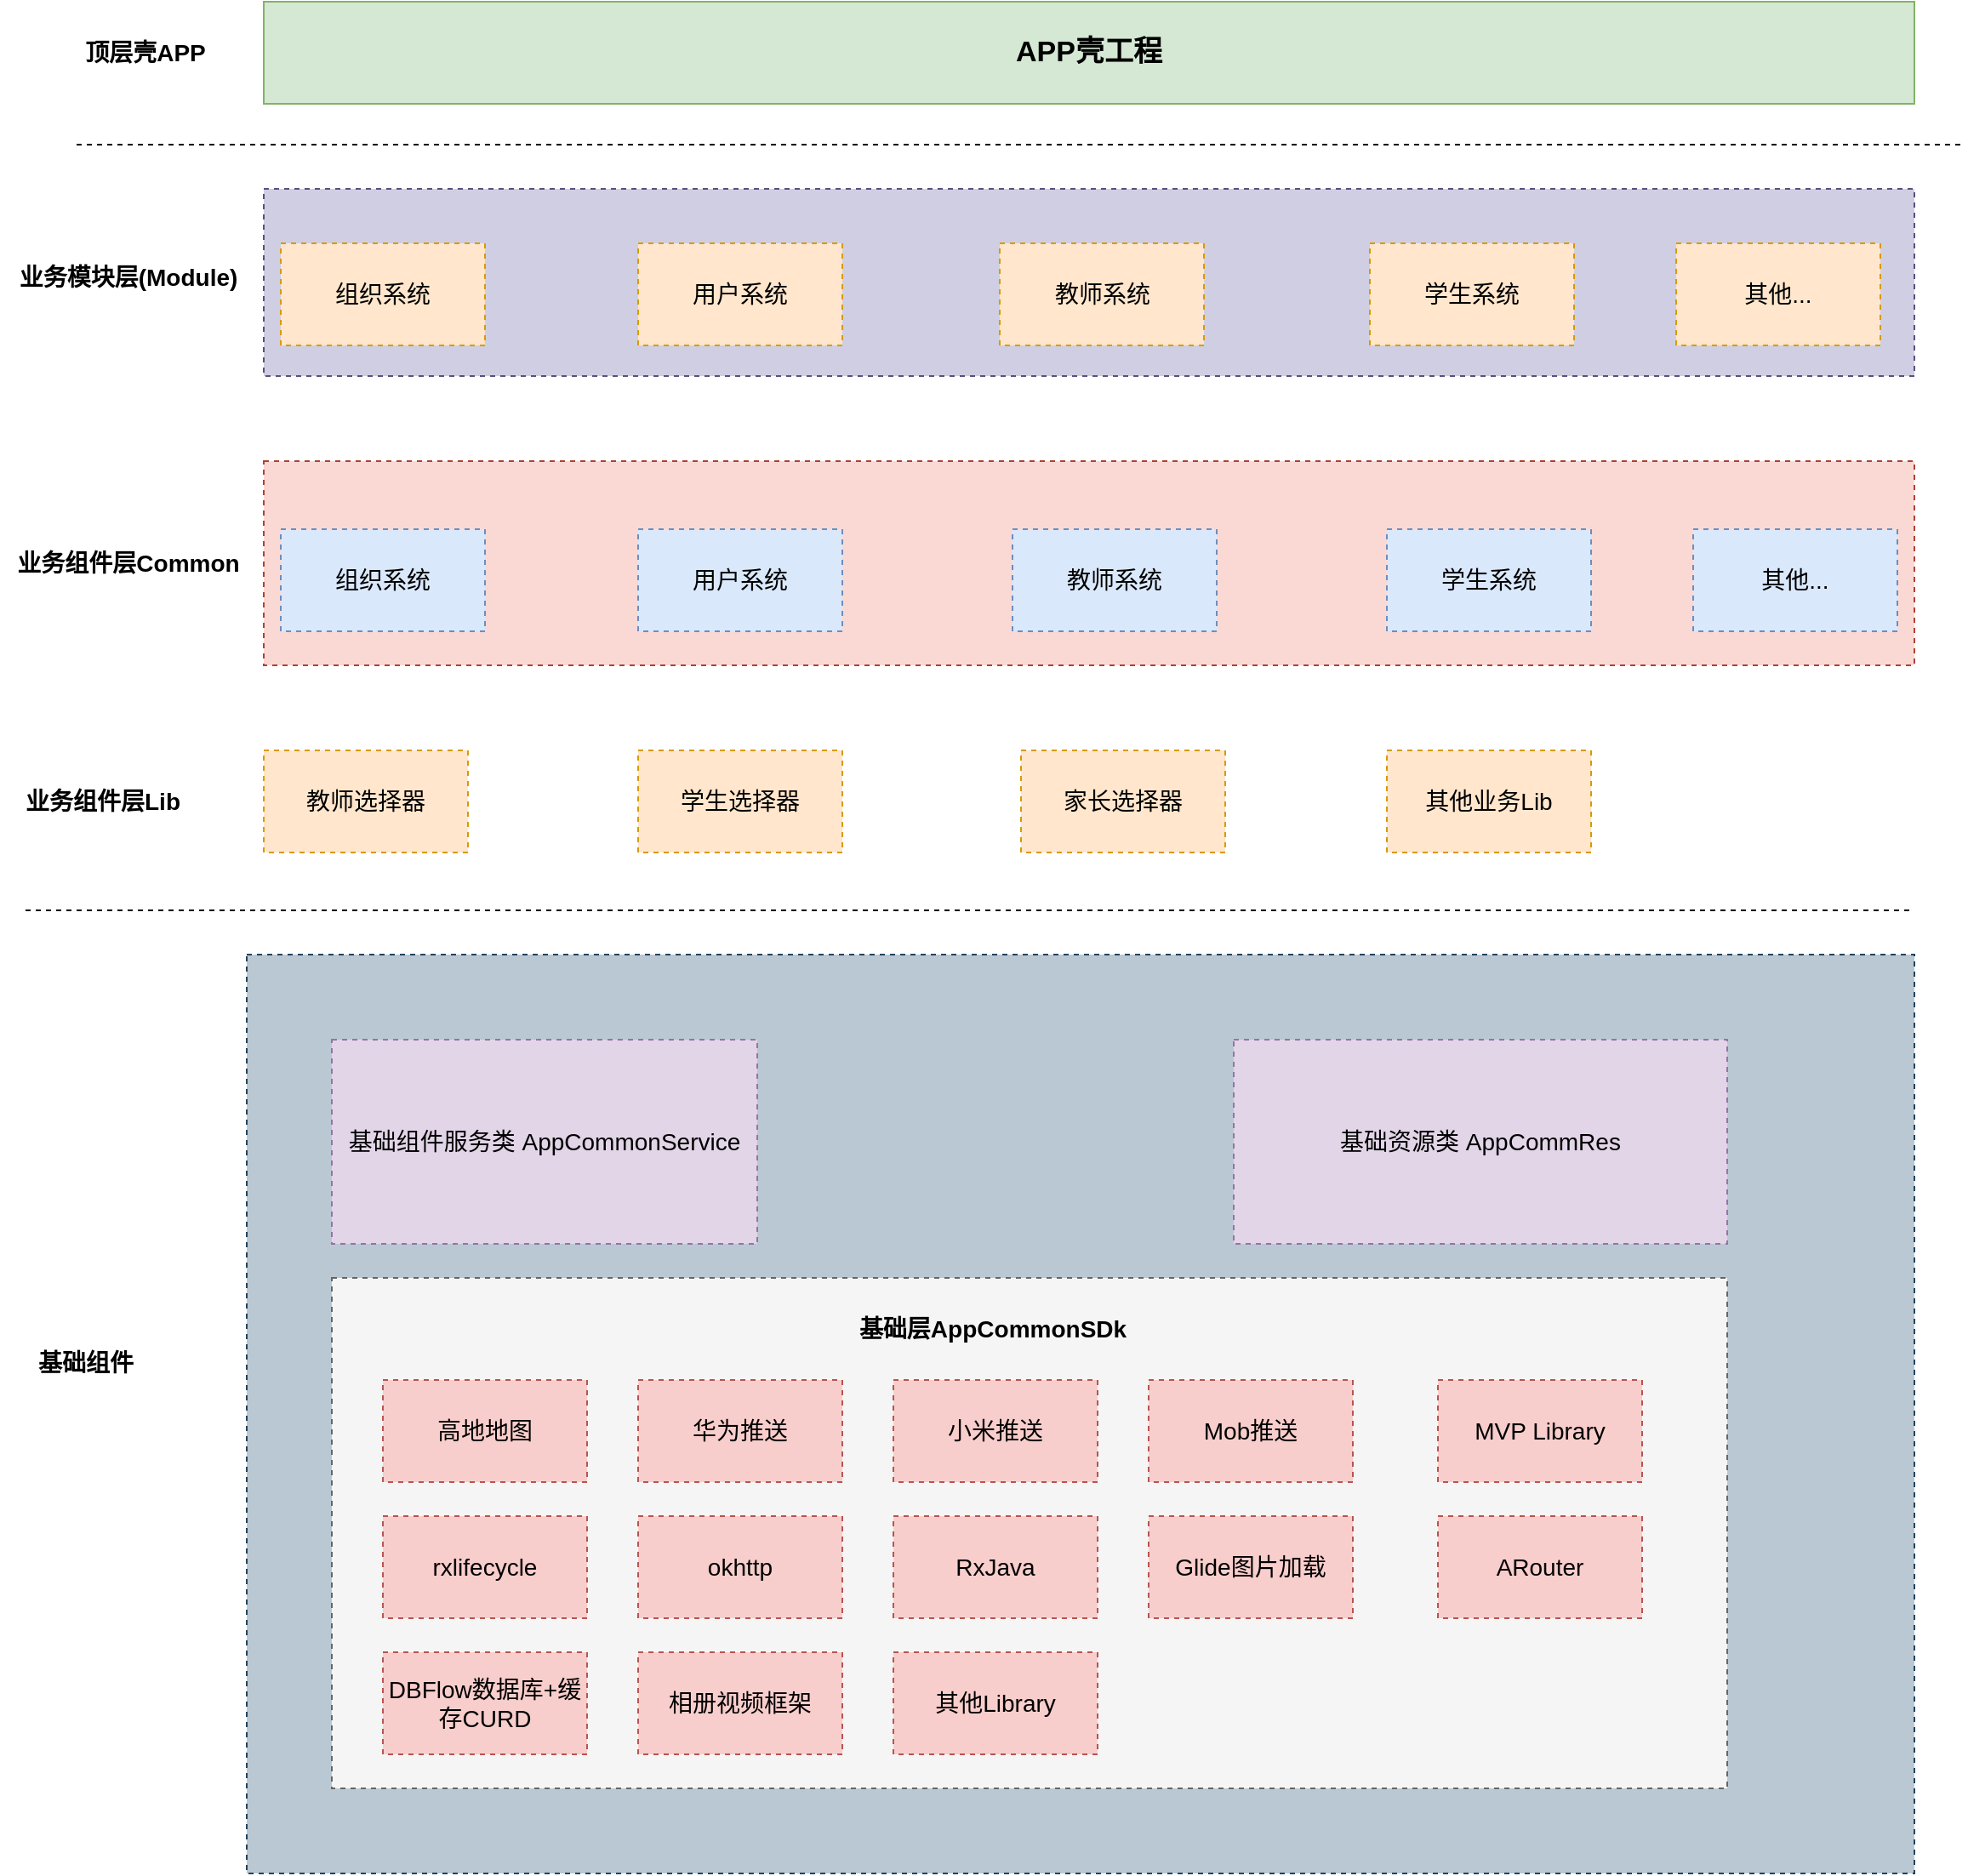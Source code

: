 <mxfile version="13.8.8" type="github">
  <diagram id="csGil1xaL1SVen_ycMVT" name="Page-1">
    <mxGraphModel dx="2249" dy="-463" grid="1" gridSize="10" guides="1" tooltips="1" connect="1" arrows="1" fold="1" page="1" pageScale="1" pageWidth="827" pageHeight="1169" math="0" shadow="0">
      <root>
        <mxCell id="0" />
        <mxCell id="1" parent="0" />
        <mxCell id="NQqwgZCC8j3keOBlK-B6-5" value="" style="rounded=0;whiteSpace=wrap;html=1;dashed=1;fontSize=14;fillColor=#d0cee2;strokeColor=#56517e;" vertex="1" parent="1">
          <mxGeometry x="100" y="1520" width="970" height="110" as="geometry" />
        </mxCell>
        <mxCell id="NQqwgZCC8j3keOBlK-B6-6" value="" style="rounded=0;whiteSpace=wrap;html=1;dashed=1;fontSize=14;fillColor=#fad9d5;strokeColor=#ae4132;" vertex="1" parent="1">
          <mxGeometry x="100" y="1680" width="970" height="120" as="geometry" />
        </mxCell>
        <mxCell id="NQqwgZCC8j3keOBlK-B6-7" value="" style="rounded=0;whiteSpace=wrap;html=1;dashed=1;fontSize=14;fillColor=#bac8d3;strokeColor=#23445d;" vertex="1" parent="1">
          <mxGeometry x="90" y="1970" width="980" height="540" as="geometry" />
        </mxCell>
        <mxCell id="NQqwgZCC8j3keOBlK-B6-8" value="" style="rounded=0;whiteSpace=wrap;html=1;dashed=1;fontSize=14;fillColor=#f5f5f5;strokeColor=#666666;fontColor=#333333;" vertex="1" parent="1">
          <mxGeometry x="140" y="2160" width="820" height="300" as="geometry" />
        </mxCell>
        <mxCell id="NQqwgZCC8j3keOBlK-B6-9" value="&lt;font style=&quot;font-size: 17px&quot;&gt;APP壳工程&lt;/font&gt;" style="rounded=0;whiteSpace=wrap;html=1;fillColor=#d5e8d4;strokeColor=#82b366;fontStyle=1" vertex="1" parent="1">
          <mxGeometry x="100" y="1410" width="970" height="60" as="geometry" />
        </mxCell>
        <mxCell id="NQqwgZCC8j3keOBlK-B6-10" value="顶层壳APP" style="text;html=1;align=center;verticalAlign=middle;resizable=0;points=[];autosize=1;fontStyle=1;fontSize=14;" vertex="1" parent="1">
          <mxGeometry x="-15" y="1430" width="90" height="20" as="geometry" />
        </mxCell>
        <mxCell id="NQqwgZCC8j3keOBlK-B6-11" value="" style="line;strokeWidth=1;fillColor=none;align=left;verticalAlign=middle;spacingTop=-1;spacingLeft=3;spacingRight=3;rotatable=0;labelPosition=right;points=[];portConstraint=eastwest;fontSize=14;dashed=1;" vertex="1" parent="1">
          <mxGeometry x="-10" y="1490" width="1110" height="8" as="geometry" />
        </mxCell>
        <mxCell id="NQqwgZCC8j3keOBlK-B6-12" value="&lt;b&gt;业务模块层(Module)&lt;/b&gt;" style="text;html=1;align=center;verticalAlign=middle;resizable=0;points=[];autosize=1;fontSize=14;" vertex="1" parent="1">
          <mxGeometry x="-50" y="1562" width="140" height="20" as="geometry" />
        </mxCell>
        <mxCell id="NQqwgZCC8j3keOBlK-B6-13" value="教师系统" style="rounded=0;whiteSpace=wrap;html=1;dashed=1;fontSize=14;fillColor=#ffe6cc;strokeColor=#d79b00;" vertex="1" parent="1">
          <mxGeometry x="532.5" y="1552" width="120" height="60" as="geometry" />
        </mxCell>
        <mxCell id="NQqwgZCC8j3keOBlK-B6-14" value="学生系统" style="rounded=0;whiteSpace=wrap;html=1;dashed=1;fontSize=14;fillColor=#ffe6cc;strokeColor=#d79b00;" vertex="1" parent="1">
          <mxGeometry x="750" y="1552" width="120" height="60" as="geometry" />
        </mxCell>
        <mxCell id="NQqwgZCC8j3keOBlK-B6-15" value="组织系统" style="rounded=0;whiteSpace=wrap;html=1;dashed=1;fontSize=14;fillColor=#ffe6cc;strokeColor=#d79b00;" vertex="1" parent="1">
          <mxGeometry x="110" y="1552" width="120" height="60" as="geometry" />
        </mxCell>
        <mxCell id="NQqwgZCC8j3keOBlK-B6-16" value="用户系统" style="rounded=0;whiteSpace=wrap;html=1;dashed=1;fontSize=14;fillColor=#ffe6cc;strokeColor=#d79b00;" vertex="1" parent="1">
          <mxGeometry x="320" y="1552" width="120" height="60" as="geometry" />
        </mxCell>
        <mxCell id="NQqwgZCC8j3keOBlK-B6-17" value="其他..." style="rounded=0;whiteSpace=wrap;html=1;dashed=1;fontSize=14;fillColor=#ffe6cc;strokeColor=#d79b00;" vertex="1" parent="1">
          <mxGeometry x="930" y="1552" width="120" height="60" as="geometry" />
        </mxCell>
        <mxCell id="NQqwgZCC8j3keOBlK-B6-18" value="教师选择器" style="rounded=0;whiteSpace=wrap;html=1;dashed=1;fontSize=14;fillColor=#ffe6cc;strokeColor=#d79b00;" vertex="1" parent="1">
          <mxGeometry x="100" y="1850" width="120" height="60" as="geometry" />
        </mxCell>
        <mxCell id="NQqwgZCC8j3keOBlK-B6-19" value="&lt;b&gt;业务组件层Lib&lt;/b&gt;" style="text;html=1;align=center;verticalAlign=middle;resizable=0;points=[];autosize=1;fontSize=14;" vertex="1" parent="1">
          <mxGeometry x="-50" y="1870" width="110" height="20" as="geometry" />
        </mxCell>
        <mxCell id="NQqwgZCC8j3keOBlK-B6-20" value="学生选择器" style="rounded=0;whiteSpace=wrap;html=1;dashed=1;fontSize=14;fillColor=#ffe6cc;strokeColor=#d79b00;" vertex="1" parent="1">
          <mxGeometry x="320" y="1850" width="120" height="60" as="geometry" />
        </mxCell>
        <mxCell id="NQqwgZCC8j3keOBlK-B6-21" value="家长选择器" style="rounded=0;whiteSpace=wrap;html=1;dashed=1;fontSize=14;fillColor=#ffe6cc;strokeColor=#d79b00;" vertex="1" parent="1">
          <mxGeometry x="545" y="1850" width="120" height="60" as="geometry" />
        </mxCell>
        <mxCell id="NQqwgZCC8j3keOBlK-B6-22" value="其他业务Lib" style="rounded=0;whiteSpace=wrap;html=1;dashed=1;fontSize=14;fillColor=#ffe6cc;strokeColor=#d79b00;" vertex="1" parent="1">
          <mxGeometry x="760" y="1850" width="120" height="60" as="geometry" />
        </mxCell>
        <mxCell id="NQqwgZCC8j3keOBlK-B6-23" value="&lt;b&gt;业务组件层Common&lt;/b&gt;" style="text;html=1;align=center;verticalAlign=middle;resizable=0;points=[];autosize=1;fontSize=14;" vertex="1" parent="1">
          <mxGeometry x="-55" y="1730" width="150" height="20" as="geometry" />
        </mxCell>
        <mxCell id="NQqwgZCC8j3keOBlK-B6-24" value="教师系统" style="rounded=0;whiteSpace=wrap;html=1;dashed=1;fontSize=14;fillColor=#dae8fc;strokeColor=#6c8ebf;" vertex="1" parent="1">
          <mxGeometry x="540" y="1720" width="120" height="60" as="geometry" />
        </mxCell>
        <mxCell id="NQqwgZCC8j3keOBlK-B6-25" value="学生系统" style="rounded=0;whiteSpace=wrap;html=1;dashed=1;fontSize=14;fillColor=#dae8fc;strokeColor=#6c8ebf;" vertex="1" parent="1">
          <mxGeometry x="760" y="1720" width="120" height="60" as="geometry" />
        </mxCell>
        <mxCell id="NQqwgZCC8j3keOBlK-B6-26" value="组织系统" style="rounded=0;whiteSpace=wrap;html=1;dashed=1;fontSize=14;fillColor=#dae8fc;strokeColor=#6c8ebf;" vertex="1" parent="1">
          <mxGeometry x="110" y="1720" width="120" height="60" as="geometry" />
        </mxCell>
        <mxCell id="NQqwgZCC8j3keOBlK-B6-27" value="用户系统" style="rounded=0;whiteSpace=wrap;html=1;dashed=1;fontSize=14;fillColor=#dae8fc;strokeColor=#6c8ebf;" vertex="1" parent="1">
          <mxGeometry x="320" y="1720" width="120" height="60" as="geometry" />
        </mxCell>
        <mxCell id="NQqwgZCC8j3keOBlK-B6-28" value="其他..." style="rounded=0;whiteSpace=wrap;html=1;dashed=1;fontSize=14;fillColor=#dae8fc;strokeColor=#6c8ebf;" vertex="1" parent="1">
          <mxGeometry x="940" y="1720" width="120" height="60" as="geometry" />
        </mxCell>
        <mxCell id="NQqwgZCC8j3keOBlK-B6-29" value="&lt;b&gt;基础组件&lt;/b&gt;" style="text;html=1;align=center;verticalAlign=middle;resizable=0;points=[];autosize=1;fontSize=14;" vertex="1" parent="1">
          <mxGeometry x="-40" y="2200" width="70" height="20" as="geometry" />
        </mxCell>
        <mxCell id="NQqwgZCC8j3keOBlK-B6-30" value="高地地图" style="rounded=0;whiteSpace=wrap;html=1;dashed=1;fontSize=14;fillColor=#f8cecc;strokeColor=#b85450;" vertex="1" parent="1">
          <mxGeometry x="170" y="2220" width="120" height="60" as="geometry" />
        </mxCell>
        <mxCell id="NQqwgZCC8j3keOBlK-B6-31" value="华为推送" style="rounded=0;whiteSpace=wrap;html=1;dashed=1;fontSize=14;fillColor=#f8cecc;strokeColor=#b85450;" vertex="1" parent="1">
          <mxGeometry x="320" y="2220" width="120" height="60" as="geometry" />
        </mxCell>
        <mxCell id="NQqwgZCC8j3keOBlK-B6-32" value="小米推送" style="rounded=0;whiteSpace=wrap;html=1;dashed=1;fontSize=14;fillColor=#f8cecc;strokeColor=#b85450;" vertex="1" parent="1">
          <mxGeometry x="470" y="2220" width="120" height="60" as="geometry" />
        </mxCell>
        <mxCell id="NQqwgZCC8j3keOBlK-B6-33" value="okhttp" style="rounded=0;whiteSpace=wrap;html=1;dashed=1;fontSize=14;fillColor=#f8cecc;strokeColor=#b85450;" vertex="1" parent="1">
          <mxGeometry x="320" y="2300" width="120" height="60" as="geometry" />
        </mxCell>
        <mxCell id="NQqwgZCC8j3keOBlK-B6-34" value="RxJava" style="rounded=0;whiteSpace=wrap;html=1;dashed=1;fontSize=14;fillColor=#f8cecc;strokeColor=#b85450;" vertex="1" parent="1">
          <mxGeometry x="470" y="2300" width="120" height="60" as="geometry" />
        </mxCell>
        <mxCell id="NQqwgZCC8j3keOBlK-B6-35" value="rxlifecycle" style="rounded=0;whiteSpace=wrap;html=1;dashed=1;fontSize=14;fillColor=#f8cecc;strokeColor=#b85450;" vertex="1" parent="1">
          <mxGeometry x="170" y="2300" width="120" height="60" as="geometry" />
        </mxCell>
        <mxCell id="NQqwgZCC8j3keOBlK-B6-36" value="Mob推送" style="rounded=0;whiteSpace=wrap;html=1;dashed=1;fontSize=14;fillColor=#f8cecc;strokeColor=#b85450;" vertex="1" parent="1">
          <mxGeometry x="620" y="2220" width="120" height="60" as="geometry" />
        </mxCell>
        <mxCell id="NQqwgZCC8j3keOBlK-B6-37" value="其他Library" style="rounded=0;whiteSpace=wrap;html=1;dashed=1;fontSize=14;fillColor=#f8cecc;strokeColor=#b85450;" vertex="1" parent="1">
          <mxGeometry x="470" y="2380" width="120" height="60" as="geometry" />
        </mxCell>
        <mxCell id="NQqwgZCC8j3keOBlK-B6-38" value="" style="line;strokeWidth=1;fillColor=none;align=left;verticalAlign=middle;spacingTop=-1;spacingLeft=3;spacingRight=3;rotatable=0;labelPosition=right;points=[];portConstraint=eastwest;fontSize=14;dashed=1;" vertex="1" parent="1">
          <mxGeometry x="-40" y="1940" width="1110" height="8" as="geometry" />
        </mxCell>
        <mxCell id="NQqwgZCC8j3keOBlK-B6-39" value="&lt;b&gt;基础层AppCommonSDk&lt;/b&gt;" style="text;html=1;align=center;verticalAlign=middle;resizable=0;points=[];autosize=1;fontSize=14;" vertex="1" parent="1">
          <mxGeometry x="442.5" y="2180" width="170" height="20" as="geometry" />
        </mxCell>
        <mxCell id="NQqwgZCC8j3keOBlK-B6-40" value="MVP Library" style="rounded=0;whiteSpace=wrap;html=1;dashed=1;fontSize=14;fillColor=#f8cecc;strokeColor=#b85450;" vertex="1" parent="1">
          <mxGeometry x="790" y="2220" width="120" height="60" as="geometry" />
        </mxCell>
        <mxCell id="NQqwgZCC8j3keOBlK-B6-41" value="基础组件服务类 AppCommonService" style="rounded=0;whiteSpace=wrap;html=1;dashed=1;fontSize=14;fillColor=#e1d5e7;strokeColor=#9673a6;" vertex="1" parent="1">
          <mxGeometry x="140" y="2020" width="250" height="120" as="geometry" />
        </mxCell>
        <mxCell id="NQqwgZCC8j3keOBlK-B6-42" value="基础资源类 AppCommRes" style="rounded=0;whiteSpace=wrap;html=1;dashed=1;fontSize=14;fillColor=#e1d5e7;strokeColor=#9673a6;" vertex="1" parent="1">
          <mxGeometry x="670" y="2020" width="290" height="120" as="geometry" />
        </mxCell>
        <mxCell id="NQqwgZCC8j3keOBlK-B6-43" value="Glide图片加载" style="rounded=0;whiteSpace=wrap;html=1;dashed=1;fontSize=14;fillColor=#f8cecc;strokeColor=#b85450;" vertex="1" parent="1">
          <mxGeometry x="620" y="2300" width="120" height="60" as="geometry" />
        </mxCell>
        <mxCell id="NQqwgZCC8j3keOBlK-B6-44" value="ARouter" style="rounded=0;whiteSpace=wrap;html=1;dashed=1;fontSize=14;fillColor=#f8cecc;strokeColor=#b85450;" vertex="1" parent="1">
          <mxGeometry x="790" y="2300" width="120" height="60" as="geometry" />
        </mxCell>
        <mxCell id="NQqwgZCC8j3keOBlK-B6-45" value="DBFlow数据库+缓存CURD" style="rounded=0;whiteSpace=wrap;html=1;dashed=1;fontSize=14;fillColor=#f8cecc;strokeColor=#b85450;" vertex="1" parent="1">
          <mxGeometry x="170" y="2380" width="120" height="60" as="geometry" />
        </mxCell>
        <mxCell id="NQqwgZCC8j3keOBlK-B6-46" value="相册视频框架" style="rounded=0;whiteSpace=wrap;html=1;dashed=1;fontSize=14;fillColor=#f8cecc;strokeColor=#b85450;" vertex="1" parent="1">
          <mxGeometry x="320" y="2380" width="120" height="60" as="geometry" />
        </mxCell>
      </root>
    </mxGraphModel>
  </diagram>
</mxfile>
